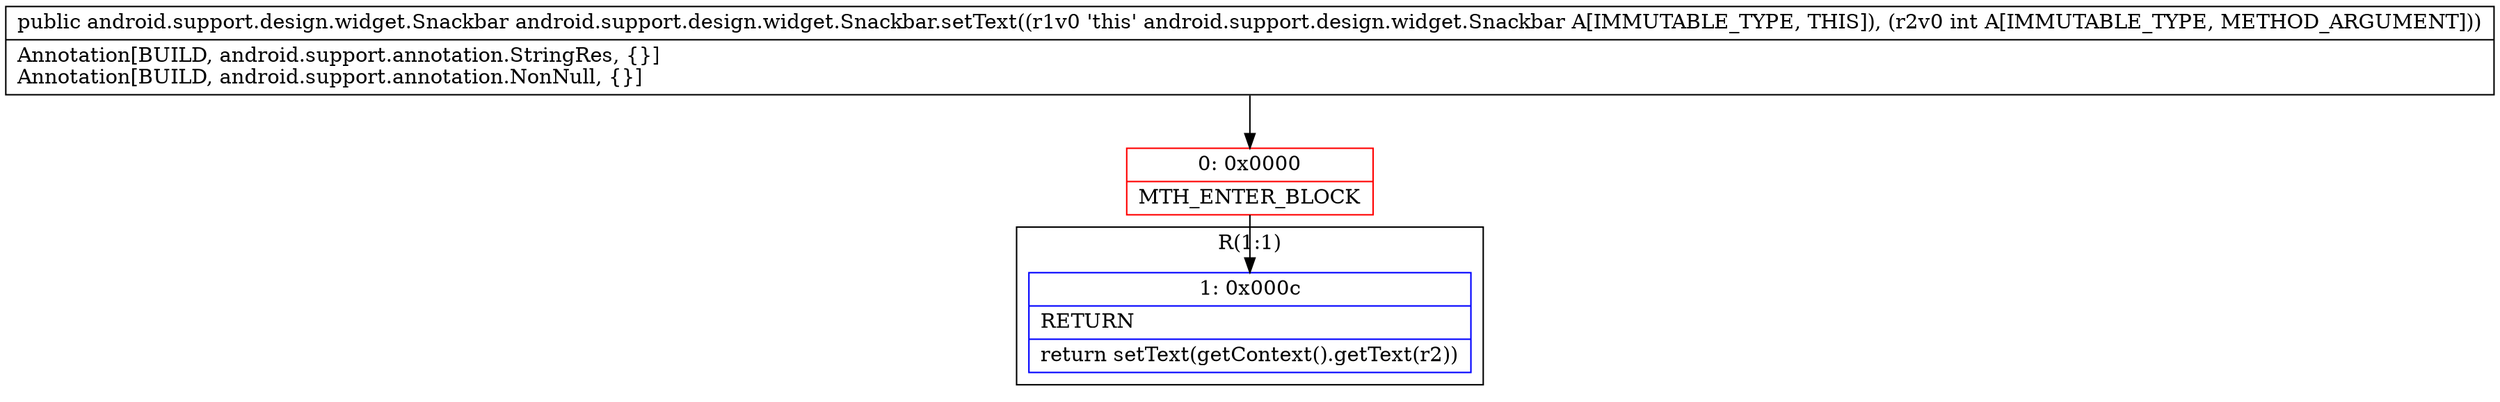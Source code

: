 digraph "CFG forandroid.support.design.widget.Snackbar.setText(I)Landroid\/support\/design\/widget\/Snackbar;" {
subgraph cluster_Region_423512528 {
label = "R(1:1)";
node [shape=record,color=blue];
Node_1 [shape=record,label="{1\:\ 0x000c|RETURN\l|return setText(getContext().getText(r2))\l}"];
}
Node_0 [shape=record,color=red,label="{0\:\ 0x0000|MTH_ENTER_BLOCK\l}"];
MethodNode[shape=record,label="{public android.support.design.widget.Snackbar android.support.design.widget.Snackbar.setText((r1v0 'this' android.support.design.widget.Snackbar A[IMMUTABLE_TYPE, THIS]), (r2v0 int A[IMMUTABLE_TYPE, METHOD_ARGUMENT]))  | Annotation[BUILD, android.support.annotation.StringRes, \{\}]\lAnnotation[BUILD, android.support.annotation.NonNull, \{\}]\l}"];
MethodNode -> Node_0;
Node_0 -> Node_1;
}

